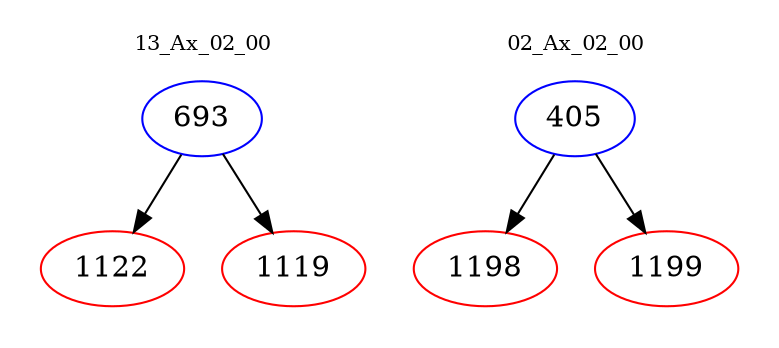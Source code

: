 digraph{
subgraph cluster_0 {
color = white
label = "13_Ax_02_00";
fontsize=10;
T0_693 [label="693", color="blue"]
T0_693 -> T0_1122 [color="black"]
T0_1122 [label="1122", color="red"]
T0_693 -> T0_1119 [color="black"]
T0_1119 [label="1119", color="red"]
}
subgraph cluster_1 {
color = white
label = "02_Ax_02_00";
fontsize=10;
T1_405 [label="405", color="blue"]
T1_405 -> T1_1198 [color="black"]
T1_1198 [label="1198", color="red"]
T1_405 -> T1_1199 [color="black"]
T1_1199 [label="1199", color="red"]
}
}
